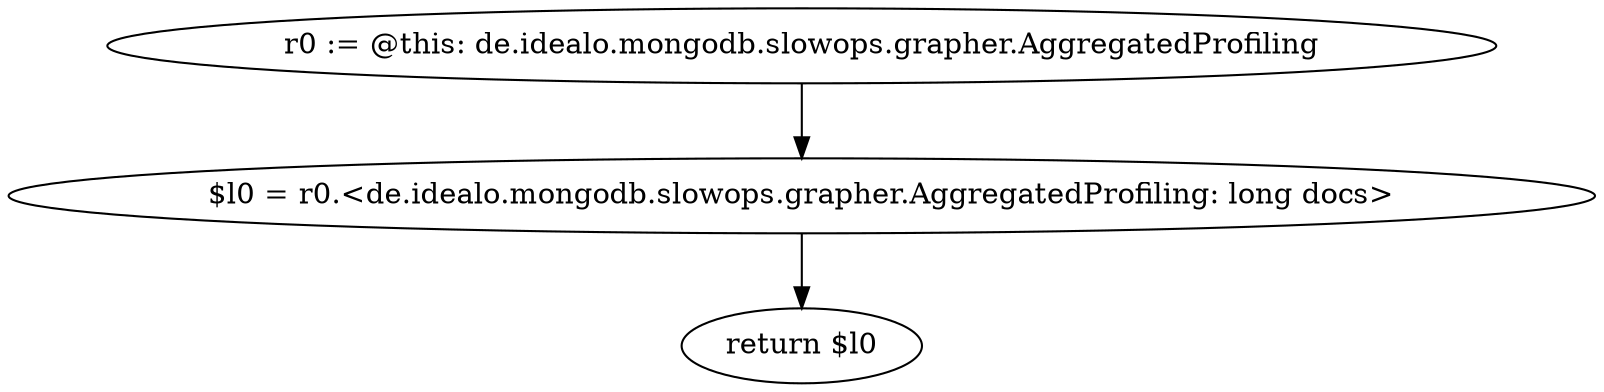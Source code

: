 digraph "unitGraph" {
    "r0 := @this: de.idealo.mongodb.slowops.grapher.AggregatedProfiling"
    "$l0 = r0.<de.idealo.mongodb.slowops.grapher.AggregatedProfiling: long docs>"
    "return $l0"
    "r0 := @this: de.idealo.mongodb.slowops.grapher.AggregatedProfiling"->"$l0 = r0.<de.idealo.mongodb.slowops.grapher.AggregatedProfiling: long docs>";
    "$l0 = r0.<de.idealo.mongodb.slowops.grapher.AggregatedProfiling: long docs>"->"return $l0";
}

